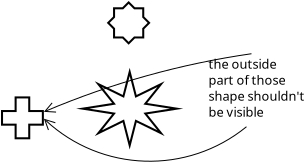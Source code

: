 <?xml version="1.0" encoding="UTF-8"?>
<dia:diagram xmlns:dia="http://www.lysator.liu.se/~alla/dia/">
  <dia:layer name="Background" visible="true" connectable="true" active="true">
    <dia:object type="Standard - Polygon" version="0" id="O0">
      <dia:attribute name="obj_pos">
        <dia:point val="7.711,7.047"/>
      </dia:attribute>
      <dia:attribute name="obj_bb">
        <dia:rectangle val="7.38,5.002;12.739,9.091"/>
      </dia:attribute>
      <dia:attribute name="poly_points">
        <dia:point val="7.711,7.047"/>
        <dia:point val="9.277,6.802"/>
        <dia:point val="8.494,5.821"/>
        <dia:point val="9.746,6.434"/>
        <dia:point val="10.06,5.209"/>
        <dia:point val="10.373,6.434"/>
        <dia:point val="11.626,5.821"/>
        <dia:point val="10.842,6.802"/>
        <dia:point val="12.409,7.047"/>
        <dia:point val="10.842,7.292"/>
        <dia:point val="11.626,8.272"/>
        <dia:point val="10.373,7.66"/>
        <dia:point val="10.06,8.885"/>
        <dia:point val="9.746,7.66"/>
        <dia:point val="8.494,8.272"/>
        <dia:point val="9.277,7.292"/>
      </dia:attribute>
      <dia:attribute name="line_width">
        <dia:real val="0.102"/>
      </dia:attribute>
      <dia:attribute name="show_background">
        <dia:boolean val="true"/>
      </dia:attribute>
    </dia:object>
    <dia:object type="Standard - Polygon" version="0" id="O1">
      <dia:attribute name="obj_pos">
        <dia:point val="3.677,7.847"/>
      </dia:attribute>
      <dia:attribute name="obj_bb">
        <dia:rectangle val="3.626,6.434;5.77,8.579"/>
      </dia:attribute>
      <dia:attribute name="poly_points">
        <dia:point val="3.677,7.847"/>
        <dia:point val="3.677,7.166"/>
        <dia:point val="4.357,7.166"/>
        <dia:point val="4.357,6.485"/>
        <dia:point val="5.038,6.485"/>
        <dia:point val="5.038,7.166"/>
        <dia:point val="5.719,7.166"/>
        <dia:point val="5.719,7.847"/>
        <dia:point val="5.038,7.847"/>
        <dia:point val="5.038,8.528"/>
        <dia:point val="4.357,8.528"/>
        <dia:point val="4.357,7.847"/>
      </dia:attribute>
      <dia:attribute name="line_width">
        <dia:real val="0.102"/>
      </dia:attribute>
      <dia:attribute name="show_background">
        <dia:boolean val="true"/>
      </dia:attribute>
    </dia:object>
    <dia:object type="Standard - Polygon" version="0" id="O2">
      <dia:attribute name="obj_pos">
        <dia:point val="8.987,2.757"/>
      </dia:attribute>
      <dia:attribute name="obj_bb">
        <dia:rectangle val="8.915,1.664;11.102,3.851"/>
      </dia:attribute>
      <dia:attribute name="poly_points">
        <dia:point val="8.987,2.757"/>
        <dia:point val="9.279,2.466"/>
        <dia:point val="9.279,2.028"/>
        <dia:point val="9.717,2.028"/>
        <dia:point val="10.008,1.736"/>
        <dia:point val="10.3,2.028"/>
        <dia:point val="10.738,2.028"/>
        <dia:point val="10.738,2.466"/>
        <dia:point val="11.03,2.757"/>
        <dia:point val="10.738,3.049"/>
        <dia:point val="10.738,3.487"/>
        <dia:point val="10.3,3.487"/>
        <dia:point val="10.008,3.779"/>
        <dia:point val="9.717,3.487"/>
        <dia:point val="9.279,3.487"/>
        <dia:point val="9.279,3.049"/>
      </dia:attribute>
      <dia:attribute name="line_width">
        <dia:real val="0.102"/>
      </dia:attribute>
      <dia:attribute name="show_background">
        <dia:boolean val="true"/>
      </dia:attribute>
    </dia:object>
    <dia:object type="Sozi - Frame" version="0" id="O3">
      <dia:attribute name="obj_pos">
        <dia:point val="12.25,6.325"/>
      </dia:attribute>
      <dia:attribute name="obj_bb">
        <dia:rectangle val="4.69,2.74;19.81,9.91"/>
      </dia:attribute>
      <dia:attribute name="meta">
        <dia:composite type="dict"/>
      </dia:attribute>
      <dia:attribute name="x">
        <dia:real val="12.25"/>
      </dia:attribute>
      <dia:attribute name="y">
        <dia:real val="6.325"/>
      </dia:attribute>
      <dia:attribute name="width">
        <dia:real val="15.1"/>
      </dia:attribute>
      <dia:attribute name="height">
        <dia:real val="7.15"/>
      </dia:attribute>
      <dia:attribute name="angle">
        <dia:int val="0"/>
      </dia:attribute>
      <dia:attribute name="aspect">
        <dia:enum val="0"/>
      </dia:attribute>
      <dia:attribute name="scale_from_center">
        <dia:boolean val="false"/>
      </dia:attribute>
      <dia:attribute name="legend_disp">
        <dia:boolean val="true"/>
      </dia:attribute>
      <dia:attribute name="legend">
        <dia:composite type="text">
          <dia:attribute name="string">
            <dia:string>##1 : frame#</dia:string>
          </dia:attribute>
          <dia:attribute name="font">
            <dia:font family="sans" style="0" name="Helvetica"/>
          </dia:attribute>
          <dia:attribute name="height">
            <dia:real val="0.8"/>
          </dia:attribute>
          <dia:attribute name="pos">
            <dia:point val="4.7,3.345"/>
          </dia:attribute>
          <dia:attribute name="color">
            <dia:color val="#000000ff"/>
          </dia:attribute>
          <dia:attribute name="alignment">
            <dia:enum val="0"/>
          </dia:attribute>
        </dia:composite>
      </dia:attribute>
      <dia:attribute name="frame_sequence">
        <dia:int val="1"/>
      </dia:attribute>
      <dia:attribute name="frame_title">
        <dia:string>#frame#</dia:string>
      </dia:attribute>
      <dia:attribute name="frame_hide">
        <dia:boolean val="false"/>
      </dia:attribute>
      <dia:attribute name="frame_clip">
        <dia:boolean val="true"/>
      </dia:attribute>
      <dia:attribute name="frame_timeout_enable">
        <dia:boolean val="false"/>
      </dia:attribute>
      <dia:attribute name="frame_timeout_ms">
        <dia:int val="5000"/>
      </dia:attribute>
      <dia:attribute name="frame_transition_profile">
        <dia:enum val="0"/>
      </dia:attribute>
      <dia:attribute name="frame_transition_duration_ms">
        <dia:int val="1000"/>
      </dia:attribute>
    </dia:object>
    <dia:object type="Standard - Text" version="1" id="O4">
      <dia:attribute name="obj_pos">
        <dia:point val="14,5.05"/>
      </dia:attribute>
      <dia:attribute name="obj_bb">
        <dia:rectangle val="14,4.455;19.085,7.6"/>
      </dia:attribute>
      <dia:attribute name="text">
        <dia:composite type="text">
          <dia:attribute name="string">
            <dia:string>#the outside
part of those
shape shouldn't
be visible#</dia:string>
          </dia:attribute>
          <dia:attribute name="font">
            <dia:font family="sans" style="0" name="Helvetica"/>
          </dia:attribute>
          <dia:attribute name="height">
            <dia:real val="0.8"/>
          </dia:attribute>
          <dia:attribute name="pos">
            <dia:point val="14,5.05"/>
          </dia:attribute>
          <dia:attribute name="color">
            <dia:color val="#000000ff"/>
          </dia:attribute>
          <dia:attribute name="alignment">
            <dia:enum val="0"/>
          </dia:attribute>
        </dia:composite>
      </dia:attribute>
      <dia:attribute name="valign">
        <dia:enum val="3"/>
      </dia:attribute>
    </dia:object>
    <dia:object type="Standard - Arc" version="0" id="O5">
      <dia:attribute name="obj_pos">
        <dia:point val="15.9,7.95"/>
      </dia:attribute>
      <dia:attribute name="obj_bb">
        <dia:rectangle val="5.744,7.523;15.926,9.701"/>
      </dia:attribute>
      <dia:attribute name="conn_endpoints">
        <dia:point val="15.9,7.95"/>
        <dia:point val="5.77,7.549"/>
      </dia:attribute>
      <dia:attribute name="curve_distance">
        <dia:real val="-1.922"/>
      </dia:attribute>
      <dia:attribute name="line_width">
        <dia:real val="0.05"/>
      </dia:attribute>
      <dia:attribute name="end_arrow">
        <dia:enum val="1"/>
      </dia:attribute>
      <dia:attribute name="end_arrow_length">
        <dia:real val="0.5"/>
      </dia:attribute>
      <dia:attribute name="end_arrow_width">
        <dia:real val="0.5"/>
      </dia:attribute>
      <dia:connections>
        <dia:connection handle="1" to="O1" connection="24"/>
      </dia:connections>
    </dia:object>
    <dia:object type="Standard - Arc" version="0" id="O6">
      <dia:attribute name="obj_pos">
        <dia:point val="16.15,4.3"/>
      </dia:attribute>
      <dia:attribute name="obj_bb">
        <dia:rectangle val="10.852,2.68;16.18,4.33"/>
      </dia:attribute>
      <dia:attribute name="conn_endpoints">
        <dia:point val="16.15,4.3"/>
        <dia:point val="10.882,2.977"/>
      </dia:attribute>
      <dia:attribute name="curve_distance">
        <dia:real val="0.351"/>
      </dia:attribute>
      <dia:attribute name="line_width">
        <dia:real val="0.05"/>
      </dia:attribute>
      <dia:attribute name="end_arrow">
        <dia:enum val="1"/>
      </dia:attribute>
      <dia:attribute name="end_arrow_length">
        <dia:real val="0.5"/>
      </dia:attribute>
      <dia:attribute name="end_arrow_width">
        <dia:real val="0.5"/>
      </dia:attribute>
      <dia:connections>
        <dia:connection handle="1" to="O2" connection="32"/>
      </dia:connections>
    </dia:object>
  </dia:layer>
</dia:diagram>
